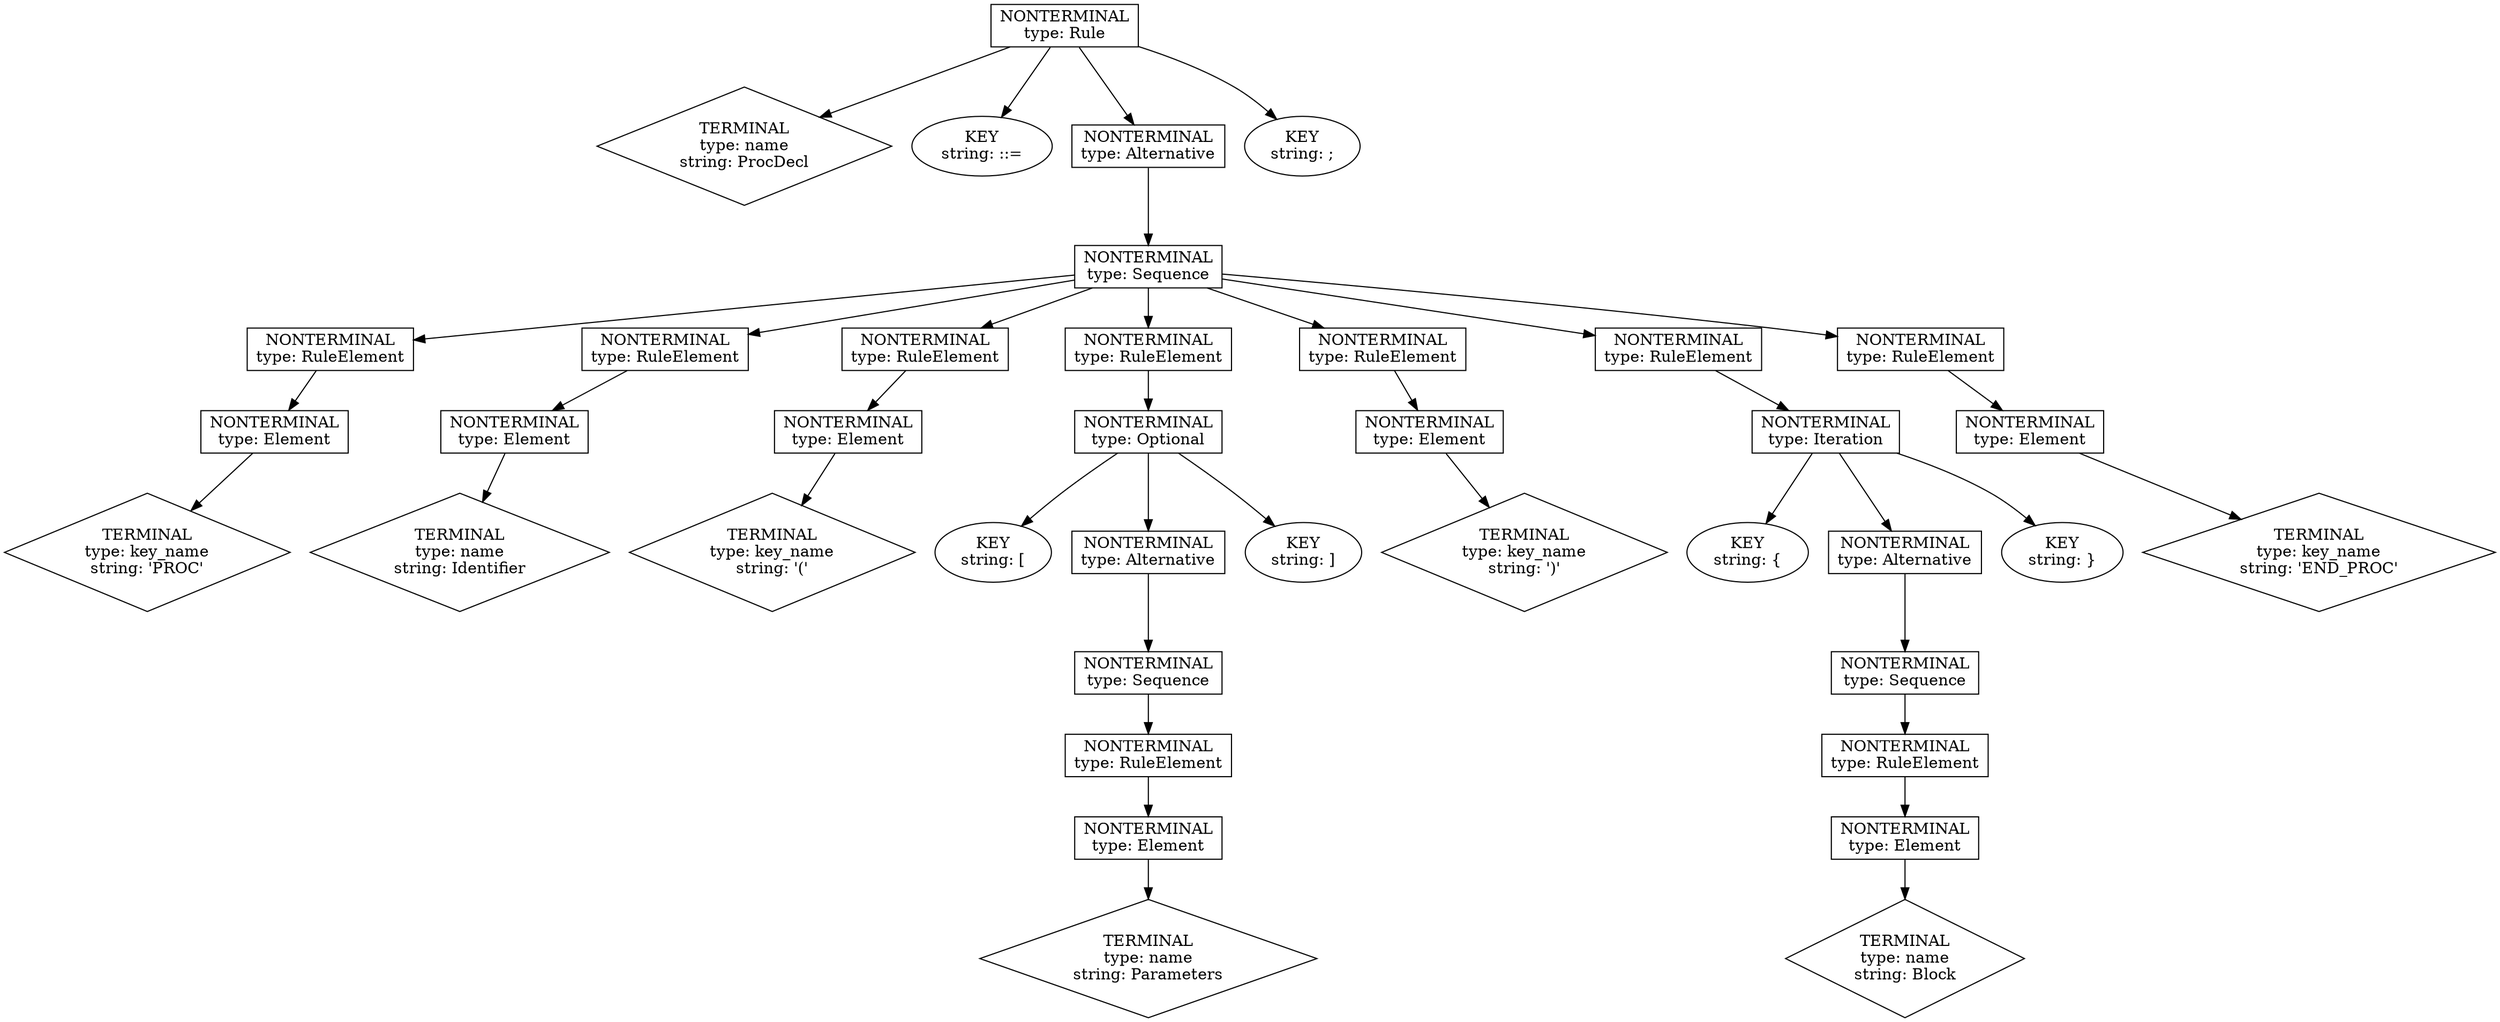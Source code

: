 digraph ast_ProcDecl {
	1 [label="NONTERMINAL
type: Rule" shape=box]
	2 [label="TERMINAL
type: name
string: ProcDecl" shape=diamond]
	1 -> 2
	3 [label="KEY
string: ::=" shape=oval]
	1 -> 3
	4 [label="NONTERMINAL
type: Alternative" shape=box]
	1 -> 4
	5 [label="KEY
string: ;" shape=oval]
	1 -> 5
	6 [label="NONTERMINAL
type: Sequence" shape=box]
	4 -> 6
	7 [label="NONTERMINAL
type: RuleElement" shape=box]
	6 -> 7
	8 [label="NONTERMINAL
type: RuleElement" shape=box]
	6 -> 8
	9 [label="NONTERMINAL
type: RuleElement" shape=box]
	6 -> 9
	10 [label="NONTERMINAL
type: RuleElement" shape=box]
	6 -> 10
	11 [label="NONTERMINAL
type: RuleElement" shape=box]
	6 -> 11
	12 [label="NONTERMINAL
type: RuleElement" shape=box]
	6 -> 12
	13 [label="NONTERMINAL
type: RuleElement" shape=box]
	6 -> 13
	14 [label="NONTERMINAL
type: Element" shape=box]
	7 -> 14
	15 [label="NONTERMINAL
type: Element" shape=box]
	8 -> 15
	16 [label="NONTERMINAL
type: Element" shape=box]
	9 -> 16
	17 [label="NONTERMINAL
type: Optional" shape=box]
	10 -> 17
	18 [label="NONTERMINAL
type: Element" shape=box]
	11 -> 18
	19 [label="NONTERMINAL
type: Iteration" shape=box]
	12 -> 19
	20 [label="NONTERMINAL
type: Element" shape=box]
	13 -> 20
	21 [label="TERMINAL
type: key_name
string: 'PROC'" shape=diamond]
	14 -> 21
	22 [label="TERMINAL
type: name
string: Identifier" shape=diamond]
	15 -> 22
	23 [label="TERMINAL
type: key_name
string: '('" shape=diamond]
	16 -> 23
	24 [label="KEY
string: [" shape=oval]
	17 -> 24
	25 [label="NONTERMINAL
type: Alternative" shape=box]
	17 -> 25
	26 [label="KEY
string: ]" shape=oval]
	17 -> 26
	27 [label="TERMINAL
type: key_name
string: ')'" shape=diamond]
	18 -> 27
	28 [label="KEY
string: {" shape=oval]
	19 -> 28
	29 [label="NONTERMINAL
type: Alternative" shape=box]
	19 -> 29
	30 [label="KEY
string: }" shape=oval]
	19 -> 30
	31 [label="TERMINAL
type: key_name
string: 'END_PROC'" shape=diamond]
	20 -> 31
	32 [label="NONTERMINAL
type: Sequence" shape=box]
	25 -> 32
	33 [label="NONTERMINAL
type: Sequence" shape=box]
	29 -> 33
	34 [label="NONTERMINAL
type: RuleElement" shape=box]
	32 -> 34
	35 [label="NONTERMINAL
type: RuleElement" shape=box]
	33 -> 35
	36 [label="NONTERMINAL
type: Element" shape=box]
	34 -> 36
	37 [label="NONTERMINAL
type: Element" shape=box]
	35 -> 37
	38 [label="TERMINAL
type: name
string: Parameters" shape=diamond]
	36 -> 38
	39 [label="TERMINAL
type: name
string: Block" shape=diamond]
	37 -> 39
}
